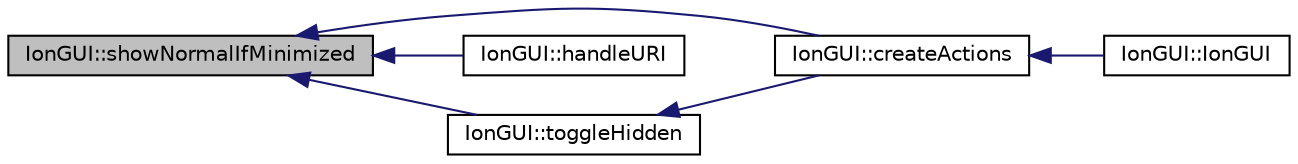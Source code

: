 digraph "IonGUI::showNormalIfMinimized"
{
  edge [fontname="Helvetica",fontsize="10",labelfontname="Helvetica",labelfontsize="10"];
  node [fontname="Helvetica",fontsize="10",shape=record];
  rankdir="LR";
  Node828 [label="IonGUI::showNormalIfMinimized",height=0.2,width=0.4,color="black", fillcolor="grey75", style="filled", fontcolor="black"];
  Node828 -> Node829 [dir="back",color="midnightblue",fontsize="10",style="solid",fontname="Helvetica"];
  Node829 [label="IonGUI::createActions",height=0.2,width=0.4,color="black", fillcolor="white", style="filled",URL="$dc/d0b/class_ion_g_u_i.html#a5a5e1c2fbc2fec3d925d654c61a8b252",tooltip="Create the main UI actions. "];
  Node829 -> Node830 [dir="back",color="midnightblue",fontsize="10",style="solid",fontname="Helvetica"];
  Node830 [label="IonGUI::IonGUI",height=0.2,width=0.4,color="black", fillcolor="white", style="filled",URL="$dc/d0b/class_ion_g_u_i.html#ad0e22e4901b039bcc987ef0328c8c5d4"];
  Node828 -> Node831 [dir="back",color="midnightblue",fontsize="10",style="solid",fontname="Helvetica"];
  Node831 [label="IonGUI::handleURI",height=0.2,width=0.4,color="black", fillcolor="white", style="filled",URL="$dc/d0b/class_ion_g_u_i.html#a96c92e010ff8af010b4053c09128a273"];
  Node828 -> Node832 [dir="back",color="midnightblue",fontsize="10",style="solid",fontname="Helvetica"];
  Node832 [label="IonGUI::toggleHidden",height=0.2,width=0.4,color="black", fillcolor="white", style="filled",URL="$dc/d0b/class_ion_g_u_i.html#acd9faf93dc249693cb0ccbeeacb578fb",tooltip="simply calls showNormalIfMinimized(true) for use in SLOT() macro "];
  Node832 -> Node829 [dir="back",color="midnightblue",fontsize="10",style="solid",fontname="Helvetica"];
}
